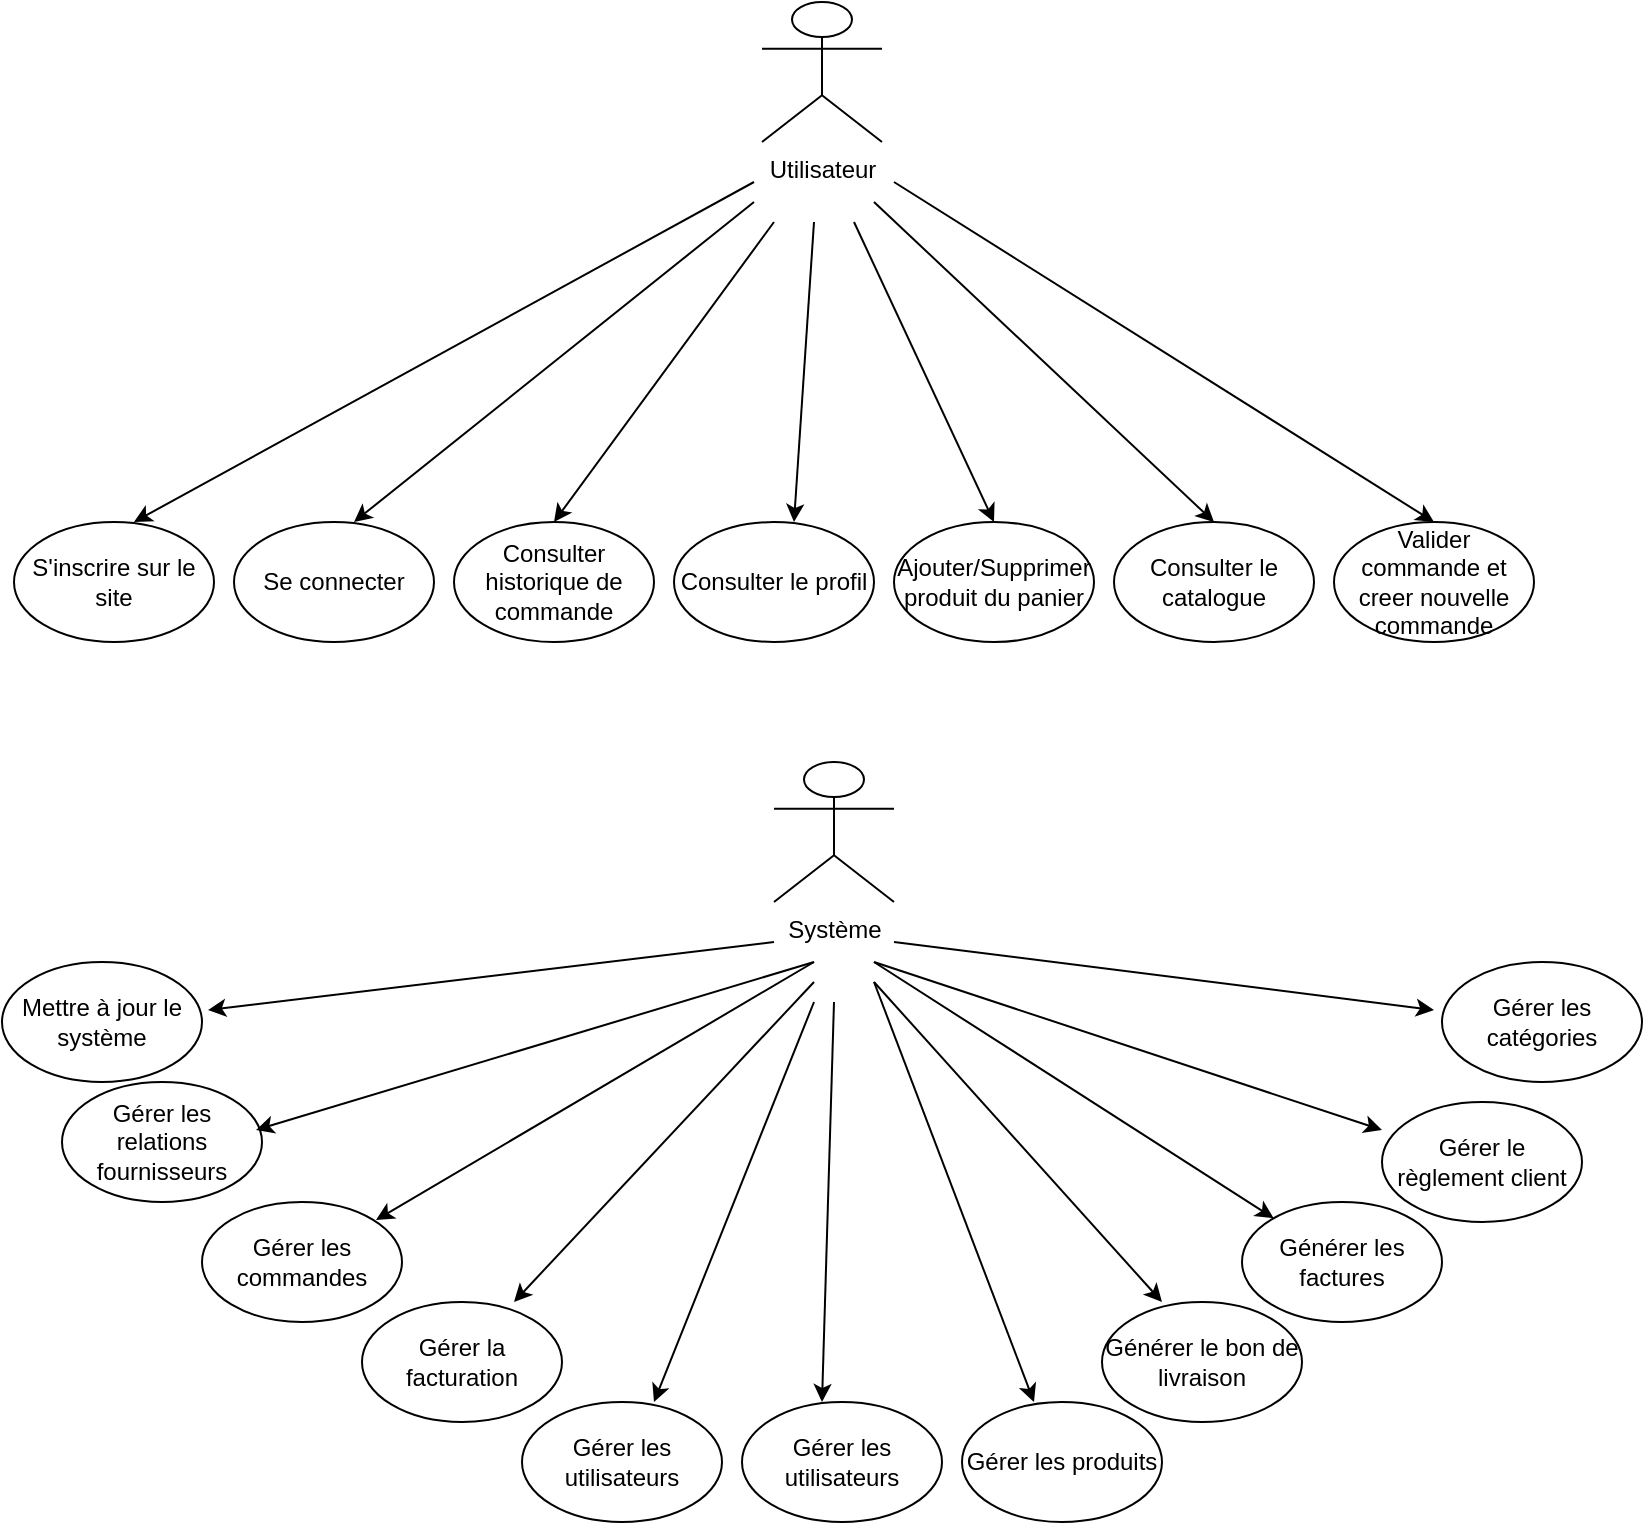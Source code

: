 <mxfile version="20.5.3" type="embed"><diagram id="XwDnvUgU_IuNNMq4S1fE" name="Page-1"><mxGraphModel dx="1061" dy="761" grid="1" gridSize="10" guides="1" tooltips="1" connect="1" arrows="1" fold="1" page="1" pageScale="1" pageWidth="827" pageHeight="1169" math="0" shadow="0"><root><mxCell id="0"/><mxCell id="1" parent="0"/><mxCell id="9" value="Utilisateur&lt;br&gt;&lt;br&gt;" style="shape=umlActor;verticalLabelPosition=bottom;verticalAlign=top;html=1;outlineConnect=0;" vertex="1" parent="1"><mxGeometry x="384" y="10" width="60" height="70" as="geometry"/></mxCell><mxCell id="15" value="Consulter le catalogue" style="ellipse;whiteSpace=wrap;html=1;" vertex="1" parent="1"><mxGeometry x="560" y="270" width="100" height="60" as="geometry"/></mxCell><mxCell id="16" value="Se connecter" style="ellipse;whiteSpace=wrap;html=1;" vertex="1" parent="1"><mxGeometry x="120" y="270" width="100" height="60" as="geometry"/></mxCell><mxCell id="17" value="Ajouter/Supprimer produit du panier" style="ellipse;whiteSpace=wrap;html=1;" vertex="1" parent="1"><mxGeometry x="450" y="270" width="100" height="60" as="geometry"/></mxCell><mxCell id="18" value="S'inscrire sur le site" style="ellipse;whiteSpace=wrap;html=1;" vertex="1" parent="1"><mxGeometry x="10" y="270" width="100" height="60" as="geometry"/></mxCell><mxCell id="19" value="Consulter historique de commande" style="ellipse;whiteSpace=wrap;html=1;" vertex="1" parent="1"><mxGeometry x="230" y="270" width="100" height="60" as="geometry"/></mxCell><mxCell id="21" value="Consulter le profil" style="ellipse;whiteSpace=wrap;html=1;" vertex="1" parent="1"><mxGeometry x="340" y="270" width="100" height="60" as="geometry"/></mxCell><mxCell id="23" value="Valider commande et creer nouvelle commande" style="ellipse;whiteSpace=wrap;html=1;" vertex="1" parent="1"><mxGeometry x="670" y="270" width="100" height="60" as="geometry"/></mxCell><mxCell id="26" style="edgeStyle=orthogonalEdgeStyle;rounded=0;orthogonalLoop=1;jettySize=auto;html=1;exitX=0.5;exitY=1;exitDx=0;exitDy=0;" edge="1" parent="1"><mxGeometry relative="1" as="geometry"><mxPoint x="229.0" y="510" as="sourcePoint"/><mxPoint x="229.0" y="510" as="targetPoint"/></mxGeometry></mxCell><mxCell id="28" value="" style="endArrow=classic;html=1;rounded=0;entryX=0.6;entryY=0;entryDx=0;entryDy=0;entryPerimeter=0;" edge="1" parent="1" target="18"><mxGeometry width="50" height="50" relative="1" as="geometry"><mxPoint x="380" y="100" as="sourcePoint"/><mxPoint x="430" y="170" as="targetPoint"/></mxGeometry></mxCell><mxCell id="29" value="" style="endArrow=classic;html=1;rounded=0;entryX=0.6;entryY=0;entryDx=0;entryDy=0;entryPerimeter=0;" edge="1" parent="1"><mxGeometry width="50" height="50" relative="1" as="geometry"><mxPoint x="390" y="120" as="sourcePoint"/><mxPoint x="280.0" y="270" as="targetPoint"/></mxGeometry></mxCell><mxCell id="30" value="" style="endArrow=classic;html=1;rounded=0;entryX=0.6;entryY=0;entryDx=0;entryDy=0;entryPerimeter=0;" edge="1" parent="1"><mxGeometry width="50" height="50" relative="1" as="geometry"><mxPoint x="380" y="110" as="sourcePoint"/><mxPoint x="180.0" y="270" as="targetPoint"/></mxGeometry></mxCell><mxCell id="31" value="" style="endArrow=classic;html=1;rounded=0;entryX=0.6;entryY=0;entryDx=0;entryDy=0;entryPerimeter=0;" edge="1" parent="1"><mxGeometry width="50" height="50" relative="1" as="geometry"><mxPoint x="430" y="120" as="sourcePoint"/><mxPoint x="500" y="270" as="targetPoint"/></mxGeometry></mxCell><mxCell id="32" value="" style="endArrow=classic;html=1;rounded=0;entryX=0.6;entryY=0;entryDx=0;entryDy=0;entryPerimeter=0;" edge="1" parent="1"><mxGeometry width="50" height="50" relative="1" as="geometry"><mxPoint x="440" y="110" as="sourcePoint"/><mxPoint x="610" y="270" as="targetPoint"/></mxGeometry></mxCell><mxCell id="33" value="" style="endArrow=classic;html=1;rounded=0;entryX=0.6;entryY=0;entryDx=0;entryDy=0;entryPerimeter=0;" edge="1" parent="1"><mxGeometry width="50" height="50" relative="1" as="geometry"><mxPoint x="450" y="100" as="sourcePoint"/><mxPoint x="720" y="270" as="targetPoint"/></mxGeometry></mxCell><mxCell id="34" value="" style="endArrow=classic;html=1;rounded=0;entryX=0.6;entryY=0;entryDx=0;entryDy=0;entryPerimeter=0;" edge="1" parent="1"><mxGeometry width="50" height="50" relative="1" as="geometry"><mxPoint x="410" y="120" as="sourcePoint"/><mxPoint x="400" y="270" as="targetPoint"/></mxGeometry></mxCell><mxCell id="36" value="Système" style="shape=umlActor;verticalLabelPosition=bottom;verticalAlign=top;html=1;outlineConnect=0;" vertex="1" parent="1"><mxGeometry x="390" y="390" width="60" height="70" as="geometry"/></mxCell><mxCell id="42" value="Gérer les utilisateurs" style="ellipse;whiteSpace=wrap;html=1;" vertex="1" parent="1"><mxGeometry x="374" y="710" width="100" height="60" as="geometry"/></mxCell><mxCell id="43" value="Gérer la facturation" style="ellipse;whiteSpace=wrap;html=1;" vertex="1" parent="1"><mxGeometry x="184" y="660" width="100" height="60" as="geometry"/></mxCell><mxCell id="44" value="Gérer les commandes" style="ellipse;whiteSpace=wrap;html=1;" vertex="1" parent="1"><mxGeometry x="104" y="610" width="100" height="60" as="geometry"/></mxCell><mxCell id="45" value="Gérer les relations fournisseurs" style="ellipse;whiteSpace=wrap;html=1;" vertex="1" parent="1"><mxGeometry x="34" y="550" width="100" height="60" as="geometry"/></mxCell><mxCell id="46" value="Mettre à jour le système" style="ellipse;whiteSpace=wrap;html=1;" vertex="1" parent="1"><mxGeometry x="4" y="490" width="100" height="60" as="geometry"/></mxCell><mxCell id="47" value="Gérer les utilisateurs" style="ellipse;whiteSpace=wrap;html=1;" vertex="1" parent="1"><mxGeometry x="264" y="710" width="100" height="60" as="geometry"/></mxCell><mxCell id="48" value="Générer le bon de livraison" style="ellipse;whiteSpace=wrap;html=1;" vertex="1" parent="1"><mxGeometry x="554" y="660" width="100" height="60" as="geometry"/></mxCell><mxCell id="49" value="Gérer les produits" style="ellipse;whiteSpace=wrap;html=1;" vertex="1" parent="1"><mxGeometry x="484" y="710" width="100" height="60" as="geometry"/></mxCell><mxCell id="50" value="Gérer les catégories" style="ellipse;whiteSpace=wrap;html=1;" vertex="1" parent="1"><mxGeometry x="724" y="490" width="100" height="60" as="geometry"/></mxCell><mxCell id="51" value="Gérer le règlement client" style="ellipse;whiteSpace=wrap;html=1;" vertex="1" parent="1"><mxGeometry x="694" y="560" width="100" height="60" as="geometry"/></mxCell><mxCell id="52" value="Générer les factures" style="ellipse;whiteSpace=wrap;html=1;" vertex="1" parent="1"><mxGeometry x="624" y="610" width="100" height="60" as="geometry"/></mxCell><mxCell id="53" value="" style="endArrow=classic;html=1;rounded=0;entryX=1.03;entryY=0.4;entryDx=0;entryDy=0;entryPerimeter=0;" edge="1" parent="1" target="46"><mxGeometry width="50" height="50" relative="1" as="geometry"><mxPoint x="390" y="480" as="sourcePoint"/><mxPoint x="510" y="430" as="targetPoint"/></mxGeometry></mxCell><mxCell id="54" value="" style="endArrow=classic;html=1;rounded=0;entryX=1.03;entryY=0.4;entryDx=0;entryDy=0;entryPerimeter=0;" edge="1" parent="1"><mxGeometry width="50" height="50" relative="1" as="geometry"><mxPoint x="440" y="500" as="sourcePoint"/><mxPoint x="520" y="710" as="targetPoint"/></mxGeometry></mxCell><mxCell id="55" value="" style="endArrow=classic;html=1;rounded=0;entryX=1.03;entryY=0.4;entryDx=0;entryDy=0;entryPerimeter=0;" edge="1" parent="1"><mxGeometry width="50" height="50" relative="1" as="geometry"><mxPoint x="410" y="510" as="sourcePoint"/><mxPoint x="330" y="710" as="targetPoint"/></mxGeometry></mxCell><mxCell id="56" value="" style="endArrow=classic;html=1;rounded=0;entryX=1.03;entryY=0.4;entryDx=0;entryDy=0;entryPerimeter=0;" edge="1" parent="1"><mxGeometry width="50" height="50" relative="1" as="geometry"><mxPoint x="420" y="510" as="sourcePoint"/><mxPoint x="414" y="710" as="targetPoint"/></mxGeometry></mxCell><mxCell id="57" value="" style="endArrow=classic;html=1;rounded=0;entryX=1.03;entryY=0.4;entryDx=0;entryDy=0;entryPerimeter=0;" edge="1" parent="1"><mxGeometry width="50" height="50" relative="1" as="geometry"><mxPoint x="410" y="500" as="sourcePoint"/><mxPoint x="260" y="660" as="targetPoint"/></mxGeometry></mxCell><mxCell id="58" value="" style="endArrow=classic;html=1;rounded=0;entryX=1.03;entryY=0.4;entryDx=0;entryDy=0;entryPerimeter=0;" edge="1" parent="1"><mxGeometry width="50" height="50" relative="1" as="geometry"><mxPoint x="410" y="490" as="sourcePoint"/><mxPoint x="131" y="574" as="targetPoint"/></mxGeometry></mxCell><mxCell id="59" value="" style="endArrow=classic;html=1;rounded=0;entryX=1.03;entryY=0.4;entryDx=0;entryDy=0;entryPerimeter=0;" edge="1" parent="1"><mxGeometry width="50" height="50" relative="1" as="geometry"><mxPoint x="410" y="490" as="sourcePoint"/><mxPoint x="191" y="619" as="targetPoint"/></mxGeometry></mxCell><mxCell id="60" value="" style="endArrow=classic;html=1;rounded=0;entryX=1.03;entryY=0.4;entryDx=0;entryDy=0;entryPerimeter=0;" edge="1" parent="1"><mxGeometry width="50" height="50" relative="1" as="geometry"><mxPoint x="440" y="490" as="sourcePoint"/><mxPoint x="694" y="574" as="targetPoint"/></mxGeometry></mxCell><mxCell id="61" value="" style="endArrow=classic;html=1;rounded=0;entryX=1.03;entryY=0.4;entryDx=0;entryDy=0;entryPerimeter=0;" edge="1" parent="1"><mxGeometry width="50" height="50" relative="1" as="geometry"><mxPoint x="450" y="480" as="sourcePoint"/><mxPoint x="720" y="514" as="targetPoint"/></mxGeometry></mxCell><mxCell id="62" value="" style="endArrow=classic;html=1;rounded=0;" edge="1" parent="1" target="52"><mxGeometry width="50" height="50" relative="1" as="geometry"><mxPoint x="440" y="490" as="sourcePoint"/><mxPoint x="520" y="700" as="targetPoint"/></mxGeometry></mxCell><mxCell id="63" value="" style="endArrow=classic;html=1;rounded=0;entryX=1.03;entryY=0.4;entryDx=0;entryDy=0;entryPerimeter=0;" edge="1" parent="1"><mxGeometry width="50" height="50" relative="1" as="geometry"><mxPoint x="440" y="500" as="sourcePoint"/><mxPoint x="584" y="660" as="targetPoint"/></mxGeometry></mxCell></root></mxGraphModel></diagram></mxfile>
